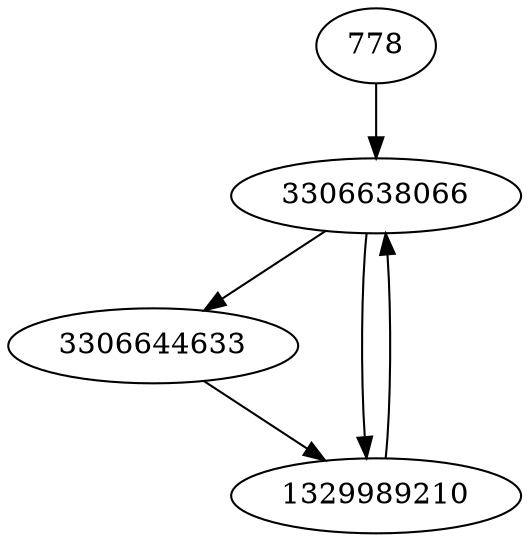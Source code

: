 strict digraph  {
3306638066;
3306644633;
778;
1329989210;
3306638066 -> 3306644633;
3306638066 -> 1329989210;
3306644633 -> 1329989210;
778 -> 3306638066;
1329989210 -> 3306638066;
}
